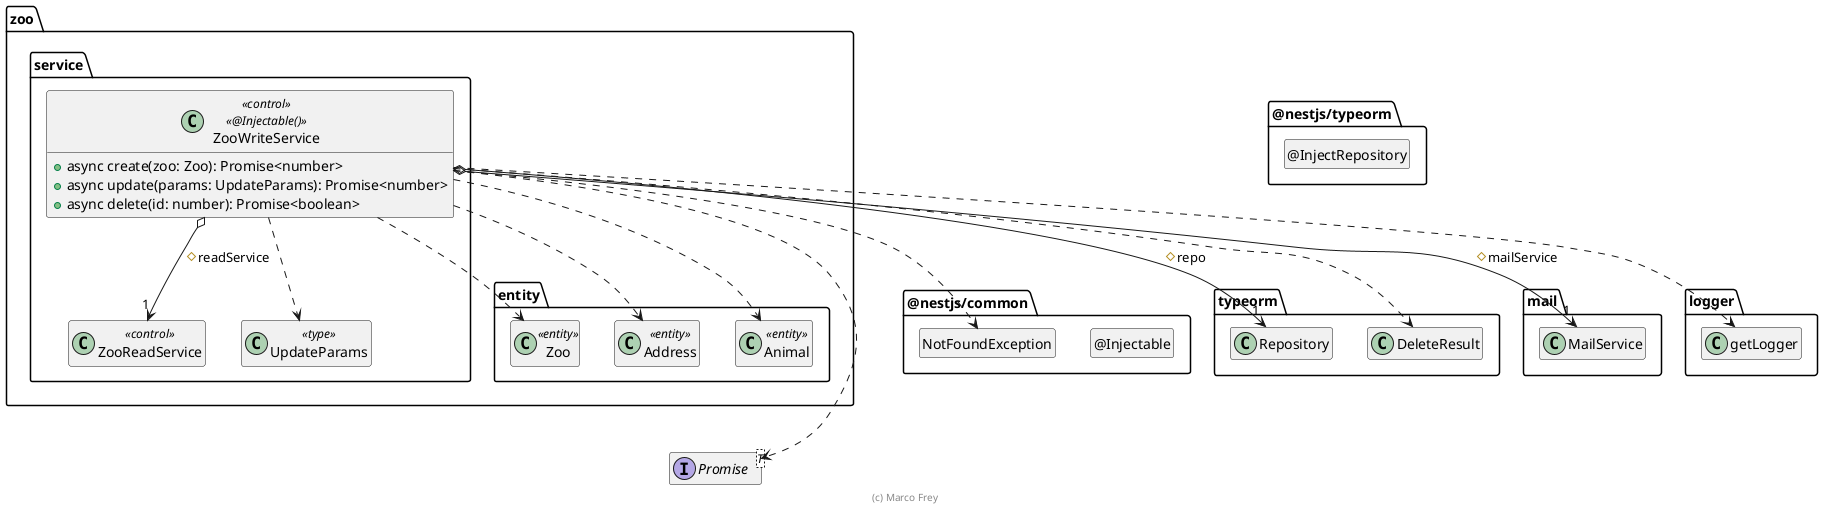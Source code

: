 @startuml ZooWriteService

interface Promise<T>

package @nestjs/common {
  class "@Injectable" as Injectable
  hide Injectable circle

  class "NotFoundException" as NotFoundException
  hide NotFoundException circle
}

package @nestjs/typeorm {
  class "@InjectRepository" as InjectRepository
  hide InjectRepository circle
}

package typeorm {
  class Repository
  class DeleteResult
}

package zoo {
  package entity #FFFFFF {
    class Zoo << entity >>
    class Address << entity >>
    class Animal << entity >>
  }

  package service {
    class ZooWriteService << control >> << @Injectable() >> {
      + async create(zoo: Zoo): Promise<number>
      + async update(params: UpdateParams): Promise<number>
      + async delete(id: number): Promise<boolean>
    }

    class ZooReadService << control >>
    class UpdateParams <<type>>
  }
}

package mail {
  class MailService
}

package logger {
  class getLogger
}

' Beziehungen
ZooWriteService o--> "1" Repository : #repo
ZooWriteService o--> "1" ZooReadService : #readService
ZooWriteService o--> "1" MailService : #mailService
ZooWriteService ..> Zoo
ZooWriteService ..> Address
ZooWriteService ..> Animal
ZooWriteService ..> DeleteResult
ZooWriteService ..> getLogger
ZooWriteService ..> NotFoundException
ZooWriteService ..> Promise
ZooWriteService ..> UpdateParams

Zoo .[hidden].> Promise
Address .[hidden].> Promise
Animal .[hidden].> Promise

hide empty members

footer (c) Marco Frey

@enduml
